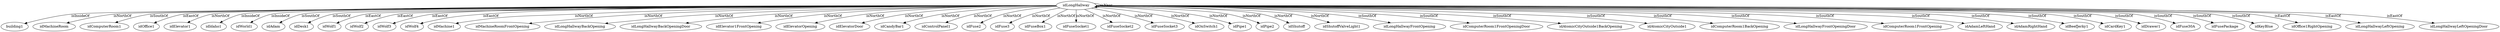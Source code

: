 digraph  {
idLongHallway [node_type=entity_node];
building1 [node_type=entity_node];
idMachineRoom [node_type=entity_node];
idComputerRoom1 [node_type=entity_node];
idOffice1 [node_type=entity_node];
idElevator1 [node_type=entity_node];
idIdaho1 [node_type=entity_node];
idWorld1 [node_type=entity_node];
idAdam [node_type=entity_node];
idDesk1 [node_type=entity_node];
idWolf1 [node_type=entity_node];
idWolf2 [node_type=entity_node];
idWolf3 [node_type=entity_node];
idWolf4 [node_type=entity_node];
idMachine1 [node_type=entity_node];
idMachineRoomFrontOpening [node_type=entity_node];
idLongHallwayBackOpening [node_type=entity_node];
idLongHallwayBackOpeningDoor [node_type=entity_node];
idElevator1FrontOpening [node_type=entity_node];
idElevatorOpening [node_type=entity_node];
idElevatorDoor [node_type=entity_node];
idCandyBar1 [node_type=entity_node];
idControlPanel1 [node_type=entity_node];
idFuse2 [node_type=entity_node];
idFuse3 [node_type=entity_node];
idFuseBox1 [node_type=entity_node];
idFuseSocket1 [node_type=entity_node];
idFuseSocket2 [node_type=entity_node];
idFuseSocket3 [node_type=entity_node];
idOnSwitch1 [node_type=entity_node];
idPipe1 [node_type=entity_node];
idPipe2 [node_type=entity_node];
idShutoff [node_type=entity_node];
idShutoffValveLight1 [node_type=entity_node];
idLongHallwayFrontOpening [node_type=entity_node];
idComputerRoom1FrontOpeningDoor [node_type=entity_node];
idAtomicCityOutside1BackOpening [node_type=entity_node];
idAtomicCityOutside1 [node_type=entity_node];
idComputerRoom1BackOpening [node_type=entity_node];
idLongHallwayFrontOpeningDoor [node_type=entity_node];
idComputerRoom1FrontOpening [node_type=entity_node];
idAdamLeftHand [node_type=entity_node];
idAdamRightHand [node_type=entity_node];
idBeefJerky1 [node_type=entity_node];
idCardKey1 [node_type=entity_node];
idDrawer1 [node_type=entity_node];
idFuse30A [node_type=entity_node];
idFusePackage [node_type=entity_node];
idKeyBlue [node_type=entity_node];
idOffice1RightOpening [node_type=entity_node];
idLongHallwayLeftOpening [node_type=entity_node];
idLongHallwayLeftOpeningDoor [node_type=entity_node];
idLongHallway -> building1  [edge_type=relationship, label=isInsideOf];
idLongHallway -> idMachineRoom  [edge_type=relationship, label=isNorthOf];
idLongHallway -> idComputerRoom1  [edge_type=relationship, label=isSouthOf];
idLongHallway -> idOffice1  [edge_type=relationship, label=isEastOf];
idLongHallway -> idElevator1  [edge_type=relationship, label=isNorthOf];
idLongHallway -> idIdaho1  [edge_type=relationship, label=isInsideOf];
idLongHallway -> idWorld1  [edge_type=relationship, label=isInsideOf];
idLongHallway -> idLongHallway  [edge_type=relationship, label=isNear];
idLongHallway -> idAdam  [edge_type=relationship, label=isSouthOf];
idLongHallway -> idDesk1  [edge_type=relationship, label=isSouthOf];
idLongHallway -> idWolf1  [edge_type=relationship, label=isEastOf];
idLongHallway -> idWolf2  [edge_type=relationship, label=isEastOf];
idLongHallway -> idWolf3  [edge_type=relationship, label=isEastOf];
idLongHallway -> idWolf4  [edge_type=relationship, label=isEastOf];
idLongHallway -> idMachine1  [edge_type=relationship, label=isNorthOf];
idLongHallway -> idMachineRoomFrontOpening  [edge_type=relationship, label=isNorthOf];
idLongHallway -> idLongHallwayBackOpening  [edge_type=relationship, label=isNorthOf];
idLongHallway -> idLongHallwayBackOpeningDoor  [edge_type=relationship, label=isNorthOf];
idLongHallway -> idElevator1FrontOpening  [edge_type=relationship, label=isNorthOf];
idLongHallway -> idElevatorOpening  [edge_type=relationship, label=isNorthOf];
idLongHallway -> idElevatorDoor  [edge_type=relationship, label=isNorthOf];
idLongHallway -> idCandyBar1  [edge_type=relationship, label=isNorthOf];
idLongHallway -> idControlPanel1  [edge_type=relationship, label=isNorthOf];
idLongHallway -> idFuse2  [edge_type=relationship, label=isNorthOf];
idLongHallway -> idFuse3  [edge_type=relationship, label=isNorthOf];
idLongHallway -> idFuseBox1  [edge_type=relationship, label=isNorthOf];
idLongHallway -> idFuseSocket1  [edge_type=relationship, label=isNorthOf];
idLongHallway -> idFuseSocket2  [edge_type=relationship, label=isNorthOf];
idLongHallway -> idFuseSocket3  [edge_type=relationship, label=isNorthOf];
idLongHallway -> idOnSwitch1  [edge_type=relationship, label=isNorthOf];
idLongHallway -> idPipe1  [edge_type=relationship, label=isNorthOf];
idLongHallway -> idPipe2  [edge_type=relationship, label=isNorthOf];
idLongHallway -> idShutoff  [edge_type=relationship, label=isNorthOf];
idLongHallway -> idShutoffValveLight1  [edge_type=relationship, label=isNorthOf];
idLongHallway -> idLongHallwayFrontOpening  [edge_type=relationship, label=isSouthOf];
idLongHallway -> idComputerRoom1FrontOpeningDoor  [edge_type=relationship, label=isSouthOf];
idLongHallway -> idAtomicCityOutside1BackOpening  [edge_type=relationship, label=isSouthOf];
idLongHallway -> idAtomicCityOutside1  [edge_type=relationship, label=isSouthOf];
idLongHallway -> idComputerRoom1BackOpening  [edge_type=relationship, label=isSouthOf];
idLongHallway -> idLongHallwayFrontOpeningDoor  [edge_type=relationship, label=isSouthOf];
idLongHallway -> idComputerRoom1FrontOpening  [edge_type=relationship, label=isSouthOf];
idLongHallway -> idAdamLeftHand  [edge_type=relationship, label=isSouthOf];
idLongHallway -> idAdamRightHand  [edge_type=relationship, label=isSouthOf];
idLongHallway -> idBeefJerky1  [edge_type=relationship, label=isSouthOf];
idLongHallway -> idCardKey1  [edge_type=relationship, label=isSouthOf];
idLongHallway -> idDrawer1  [edge_type=relationship, label=isSouthOf];
idLongHallway -> idFuse30A  [edge_type=relationship, label=isSouthOf];
idLongHallway -> idFusePackage  [edge_type=relationship, label=isSouthOf];
idLongHallway -> idKeyBlue  [edge_type=relationship, label=isSouthOf];
idLongHallway -> idOffice1RightOpening  [edge_type=relationship, label=isEastOf];
idLongHallway -> idLongHallwayLeftOpening  [edge_type=relationship, label=isEastOf];
idLongHallway -> idLongHallwayLeftOpeningDoor  [edge_type=relationship, label=isEastOf];
}
